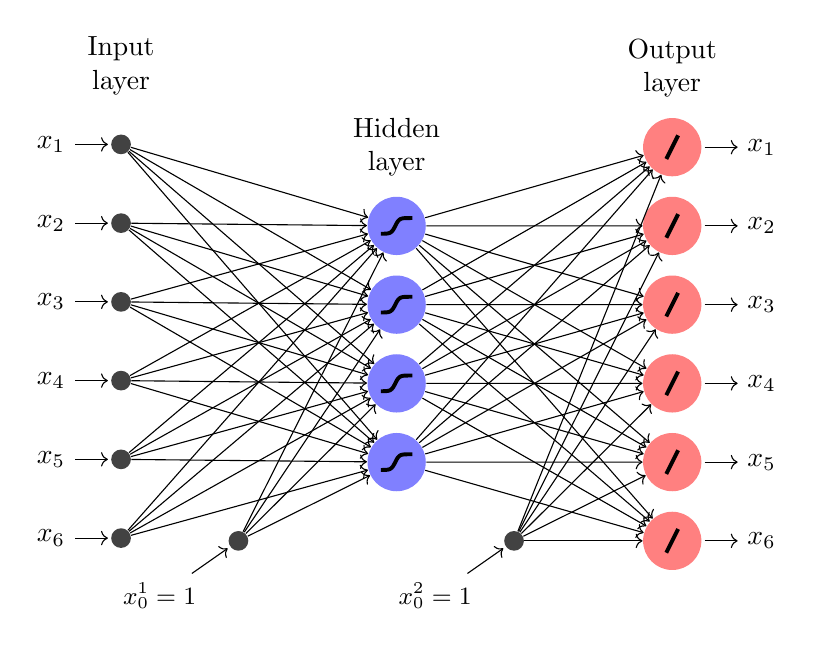 \def\layersep{3.5cm}
%\sffamily

\newsavebox\logitbox
\savebox\logitbox{\draw[color=black,scale=0.2,line width=0.5mm] plot[mark=none, samples=50, domain=-8:8,] ({\x/8},{2/(2+exp(-\x))-0.5});;}

\newsavebox\linearbox
\savebox\linearbox{\draw[color=black,scale=0.15,line width=0.5mm] plot[mark=none,samples=2,domain=-3:3,] ({\x/6},{\x/3 - 0.0});;}

\tikzstyle{every pin edge}=[<-,shorten <=1pt]
\tikzstyle{neuron}=[circle,fill=black!25,minimum size=0.74cm,inner sep=0pt]
\tikzstyle{input neuron}=[neuron, fill=black!74, minimum size=0.25cm];
\tikzstyle{output neuron}=[neuron, fill=red!50];
\tikzstyle{hidden neuron}=[neuron, fill=blue!50];
\tikzstyle{annot} = [text width=4em, text centered]

% Draw the input layer nodes
\foreach \name / \y in {1,...,6}
% This is the same as writing \foreach \name / \y in {1/1,2/2,3/3,4/4}
    \node[input neuron, pin=left:$x_{\y}$] (I-\name) at (0,1-\y cm) {};

% Draw the hidden layer nodes
\foreach \name / \y in {1,...,4}
    \path[yshift=-1.0cm] node[hidden neuron] (H-\name) at (\layersep,-\y cm) {\usebox\logitbox};


% Draw the output layer nodes
\foreach \name / \y in {1,...,6}
    \path[yshift=0cm, xshift=\layersep] node[output neuron,pin={[pin edge={->}]right:$x_\y$}] (O-\name) at (\layersep,-\y cm) {\usebox\linearbox};

% Draw the output layer node
\node[input neuron] (I-0) [left=5cm of O-6,pin=south west:{\small${x^1_0=1}$}] {};
\node[input neuron] (H-0) [left=1.5cm of O-6,pin=south west:{\small${x^2_0=1}$}] {};

% Connect every node in the input layer with every node in the
% hidden layer.
\foreach \source in {0,...,6}
    \foreach \dest in {1,...,4}
        \path [->] (I-\source) edge node [sloped,near end,inner sep=0pt] {} (H-\dest);

\foreach \source in {0,...,4}
    \foreach \dest in {1,...,6}
        \path [->] (H-\source) edge node [sloped,near end,inner sep=0pt] {} (O-\dest);

% Connect every node in the hidden layer with the output layer
% \foreach \source in {1,...,5}
%    \path (H-\source) edge (O);

% Annotate the layers
\node[annot,above of=H-1] (hl) {Hidden layer};
\node[annot,above of=I-1] {Input layer};
\node[annot,above of=O-1] {Output layer};
